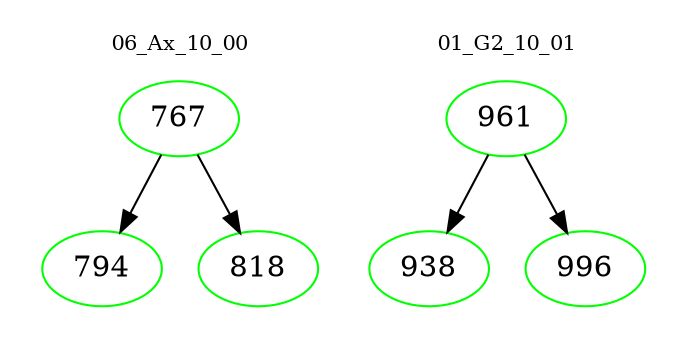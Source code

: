 digraph{
subgraph cluster_0 {
color = white
label = "06_Ax_10_00";
fontsize=10;
T0_767 [label="767", color="green"]
T0_767 -> T0_794 [color="black"]
T0_794 [label="794", color="green"]
T0_767 -> T0_818 [color="black"]
T0_818 [label="818", color="green"]
}
subgraph cluster_1 {
color = white
label = "01_G2_10_01";
fontsize=10;
T1_961 [label="961", color="green"]
T1_961 -> T1_938 [color="black"]
T1_938 [label="938", color="green"]
T1_961 -> T1_996 [color="black"]
T1_996 [label="996", color="green"]
}
}
